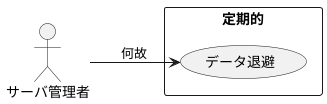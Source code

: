 @startuml
left to right direction

/'
actor "誰が" as who

rectangle "いつ" {
  usecase "何をしたい" as UC1
}
who --> (UC1) : 何故
'/

actor "サーバ管理者" as admin

rectangle "定期的" {
  usecase "データ退避" as UC_backup
}
admin --> (UC_backup) : 何故


@enduml
